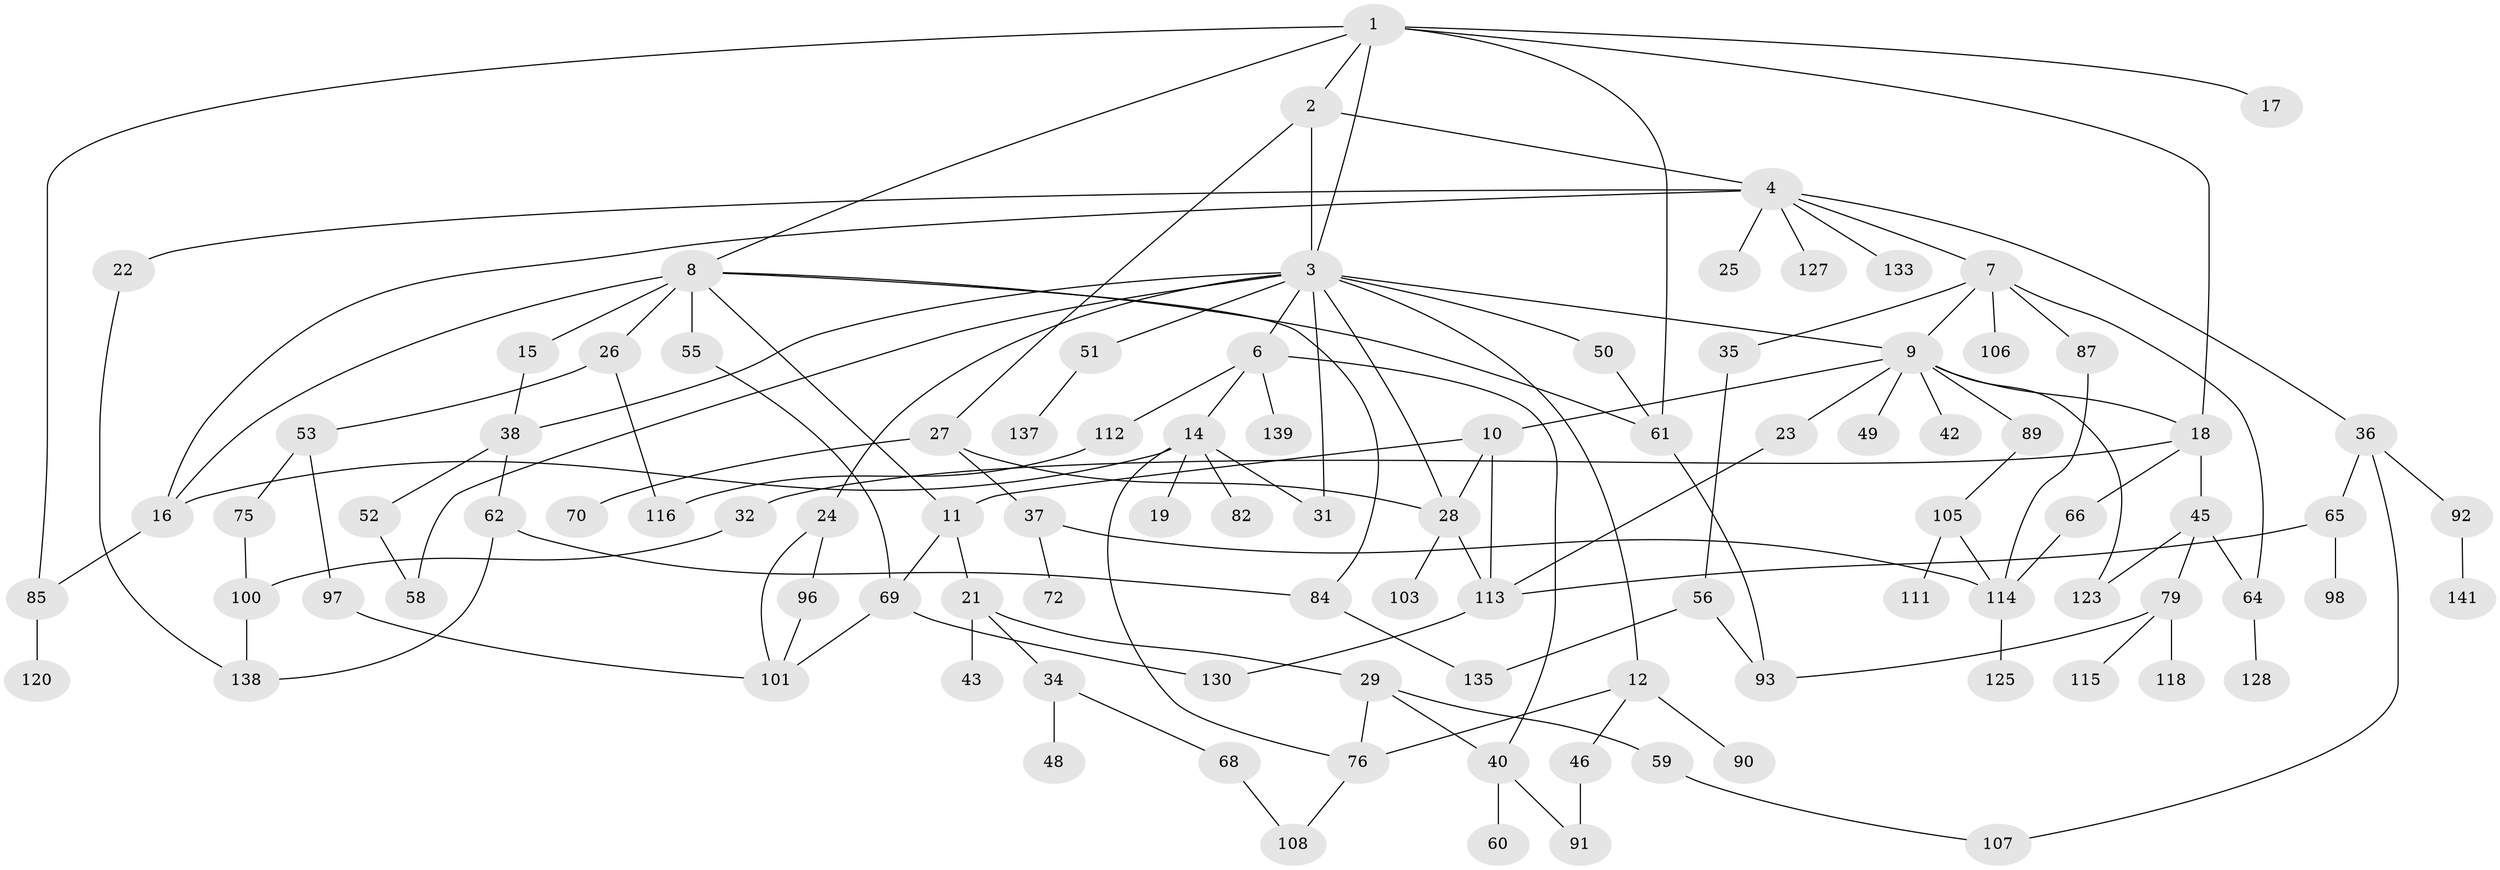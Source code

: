 // original degree distribution, {6: 0.028368794326241134, 5: 0.05673758865248227, 3: 0.2553191489361702, 4: 0.09219858156028368, 7: 0.0070921985815602835, 9: 0.014184397163120567, 2: 0.2978723404255319, 1: 0.24822695035460993}
// Generated by graph-tools (version 1.1) at 2025/10/02/27/25 16:10:51]
// undirected, 99 vertices, 139 edges
graph export_dot {
graph [start="1"]
  node [color=gray90,style=filled];
  1 [super="+5"];
  2 [super="+71"];
  3 [super="+20"];
  4 [super="+94"];
  6 [super="+13"];
  7 [super="+30"];
  8 [super="+33"];
  9 [super="+129"];
  10 [super="+47"];
  11 [super="+44"];
  12 [super="+81"];
  14 [super="+77"];
  15;
  16;
  17 [super="+88"];
  18;
  19;
  21 [super="+122"];
  22;
  23 [super="+57"];
  24;
  25;
  26;
  27;
  28 [super="+102"];
  29 [super="+134"];
  31;
  32 [super="+54"];
  34 [super="+41"];
  35 [super="+104"];
  36 [super="+39"];
  37;
  38 [super="+132"];
  40 [super="+83"];
  42;
  43;
  45 [super="+86"];
  46 [super="+99"];
  48;
  49;
  50;
  51 [super="+73"];
  52 [super="+67"];
  53;
  55;
  56 [super="+131"];
  58;
  59 [super="+117"];
  60;
  61 [super="+63"];
  62;
  64 [super="+78"];
  65;
  66;
  68;
  69 [super="+74"];
  70;
  72;
  75;
  76 [super="+80"];
  79 [super="+119"];
  82;
  84 [super="+95"];
  85;
  87;
  89;
  90;
  91;
  92 [super="+109"];
  93;
  96 [super="+136"];
  97;
  98;
  100;
  101 [super="+126"];
  103;
  105 [super="+110"];
  106;
  107;
  108;
  111;
  112;
  113 [super="+124"];
  114 [super="+121"];
  115;
  116;
  118;
  120;
  123;
  125;
  127;
  128;
  130 [super="+140"];
  133;
  135;
  137;
  138;
  139;
  141;
  1 -- 2;
  1 -- 17;
  1 -- 61;
  1 -- 18;
  1 -- 3;
  1 -- 8;
  1 -- 85;
  2 -- 3;
  2 -- 4;
  2 -- 27;
  3 -- 6 [weight=2];
  3 -- 9;
  3 -- 12;
  3 -- 51;
  3 -- 50;
  3 -- 24;
  3 -- 58;
  3 -- 28;
  3 -- 31;
  3 -- 38;
  4 -- 7;
  4 -- 22;
  4 -- 25;
  4 -- 36;
  4 -- 16;
  4 -- 133;
  4 -- 127;
  6 -- 14;
  6 -- 40;
  6 -- 112;
  6 -- 139;
  7 -- 35;
  7 -- 87;
  7 -- 64;
  7 -- 9;
  7 -- 106;
  8 -- 11;
  8 -- 15 [weight=2];
  8 -- 26;
  8 -- 55;
  8 -- 16;
  8 -- 84;
  8 -- 61;
  9 -- 10;
  9 -- 18;
  9 -- 23;
  9 -- 42;
  9 -- 49;
  9 -- 89;
  9 -- 123;
  10 -- 113;
  10 -- 28;
  10 -- 11;
  11 -- 21;
  11 -- 69;
  12 -- 46;
  12 -- 76;
  12 -- 90;
  14 -- 16;
  14 -- 19;
  14 -- 31;
  14 -- 82;
  14 -- 76;
  15 -- 38;
  16 -- 85;
  18 -- 32;
  18 -- 45;
  18 -- 66;
  21 -- 29;
  21 -- 34;
  21 -- 43 [weight=2];
  22 -- 138;
  23 -- 113;
  24 -- 96;
  24 -- 101;
  26 -- 53;
  26 -- 116;
  27 -- 37;
  27 -- 70;
  27 -- 28;
  28 -- 113;
  28 -- 103;
  29 -- 59;
  29 -- 76;
  29 -- 40;
  32 -- 100;
  34 -- 48;
  34 -- 68;
  35 -- 56;
  36 -- 65;
  36 -- 92;
  36 -- 107;
  37 -- 72;
  37 -- 114;
  38 -- 52;
  38 -- 62;
  40 -- 60;
  40 -- 91;
  45 -- 64;
  45 -- 79;
  45 -- 123;
  46 -- 91;
  50 -- 61;
  51 -- 137;
  52 -- 58;
  53 -- 75;
  53 -- 97;
  55 -- 69;
  56 -- 93;
  56 -- 135;
  59 -- 107;
  61 -- 93;
  62 -- 138;
  62 -- 84;
  64 -- 128;
  65 -- 98;
  65 -- 113;
  66 -- 114;
  68 -- 108;
  69 -- 101;
  69 -- 130;
  75 -- 100;
  76 -- 108;
  79 -- 93;
  79 -- 115;
  79 -- 118;
  84 -- 135;
  85 -- 120;
  87 -- 114;
  89 -- 105;
  92 -- 141;
  96 -- 101;
  97 -- 101;
  100 -- 138;
  105 -- 111;
  105 -- 114;
  112 -- 116;
  113 -- 130;
  114 -- 125;
}

